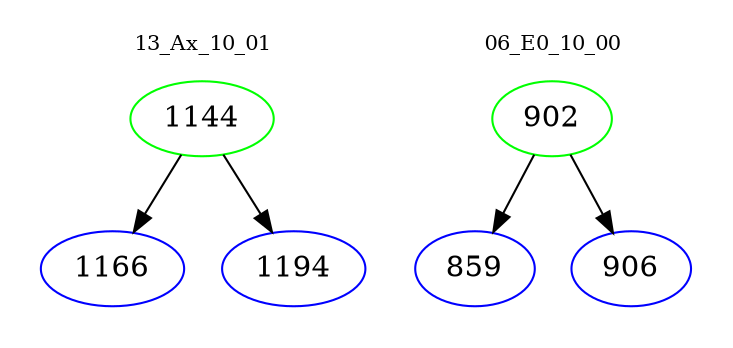 digraph{
subgraph cluster_0 {
color = white
label = "13_Ax_10_01";
fontsize=10;
T0_1144 [label="1144", color="green"]
T0_1144 -> T0_1166 [color="black"]
T0_1166 [label="1166", color="blue"]
T0_1144 -> T0_1194 [color="black"]
T0_1194 [label="1194", color="blue"]
}
subgraph cluster_1 {
color = white
label = "06_E0_10_00";
fontsize=10;
T1_902 [label="902", color="green"]
T1_902 -> T1_859 [color="black"]
T1_859 [label="859", color="blue"]
T1_902 -> T1_906 [color="black"]
T1_906 [label="906", color="blue"]
}
}
